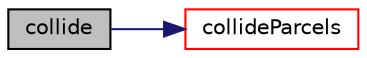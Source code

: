 digraph "collide"
{
  bgcolor="transparent";
  edge [fontname="Helvetica",fontsize="10",labelfontname="Helvetica",labelfontsize="10"];
  node [fontname="Helvetica",fontsize="10",shape=record];
  rankdir="LR";
  Node1 [label="collide",height=0.2,width=0.4,color="black", fillcolor="grey75", style="filled", fontcolor="black"];
  Node1 -> Node2 [color="midnightblue",fontsize="10",style="solid",fontname="Helvetica"];
  Node2 [label="collideParcels",height=0.2,width=0.4,color="red",URL="$a02754.html#a544ea47d9f252b637415a55f81a13a93",tooltip="Collide parcels and return true if mass has changed. "];
}
